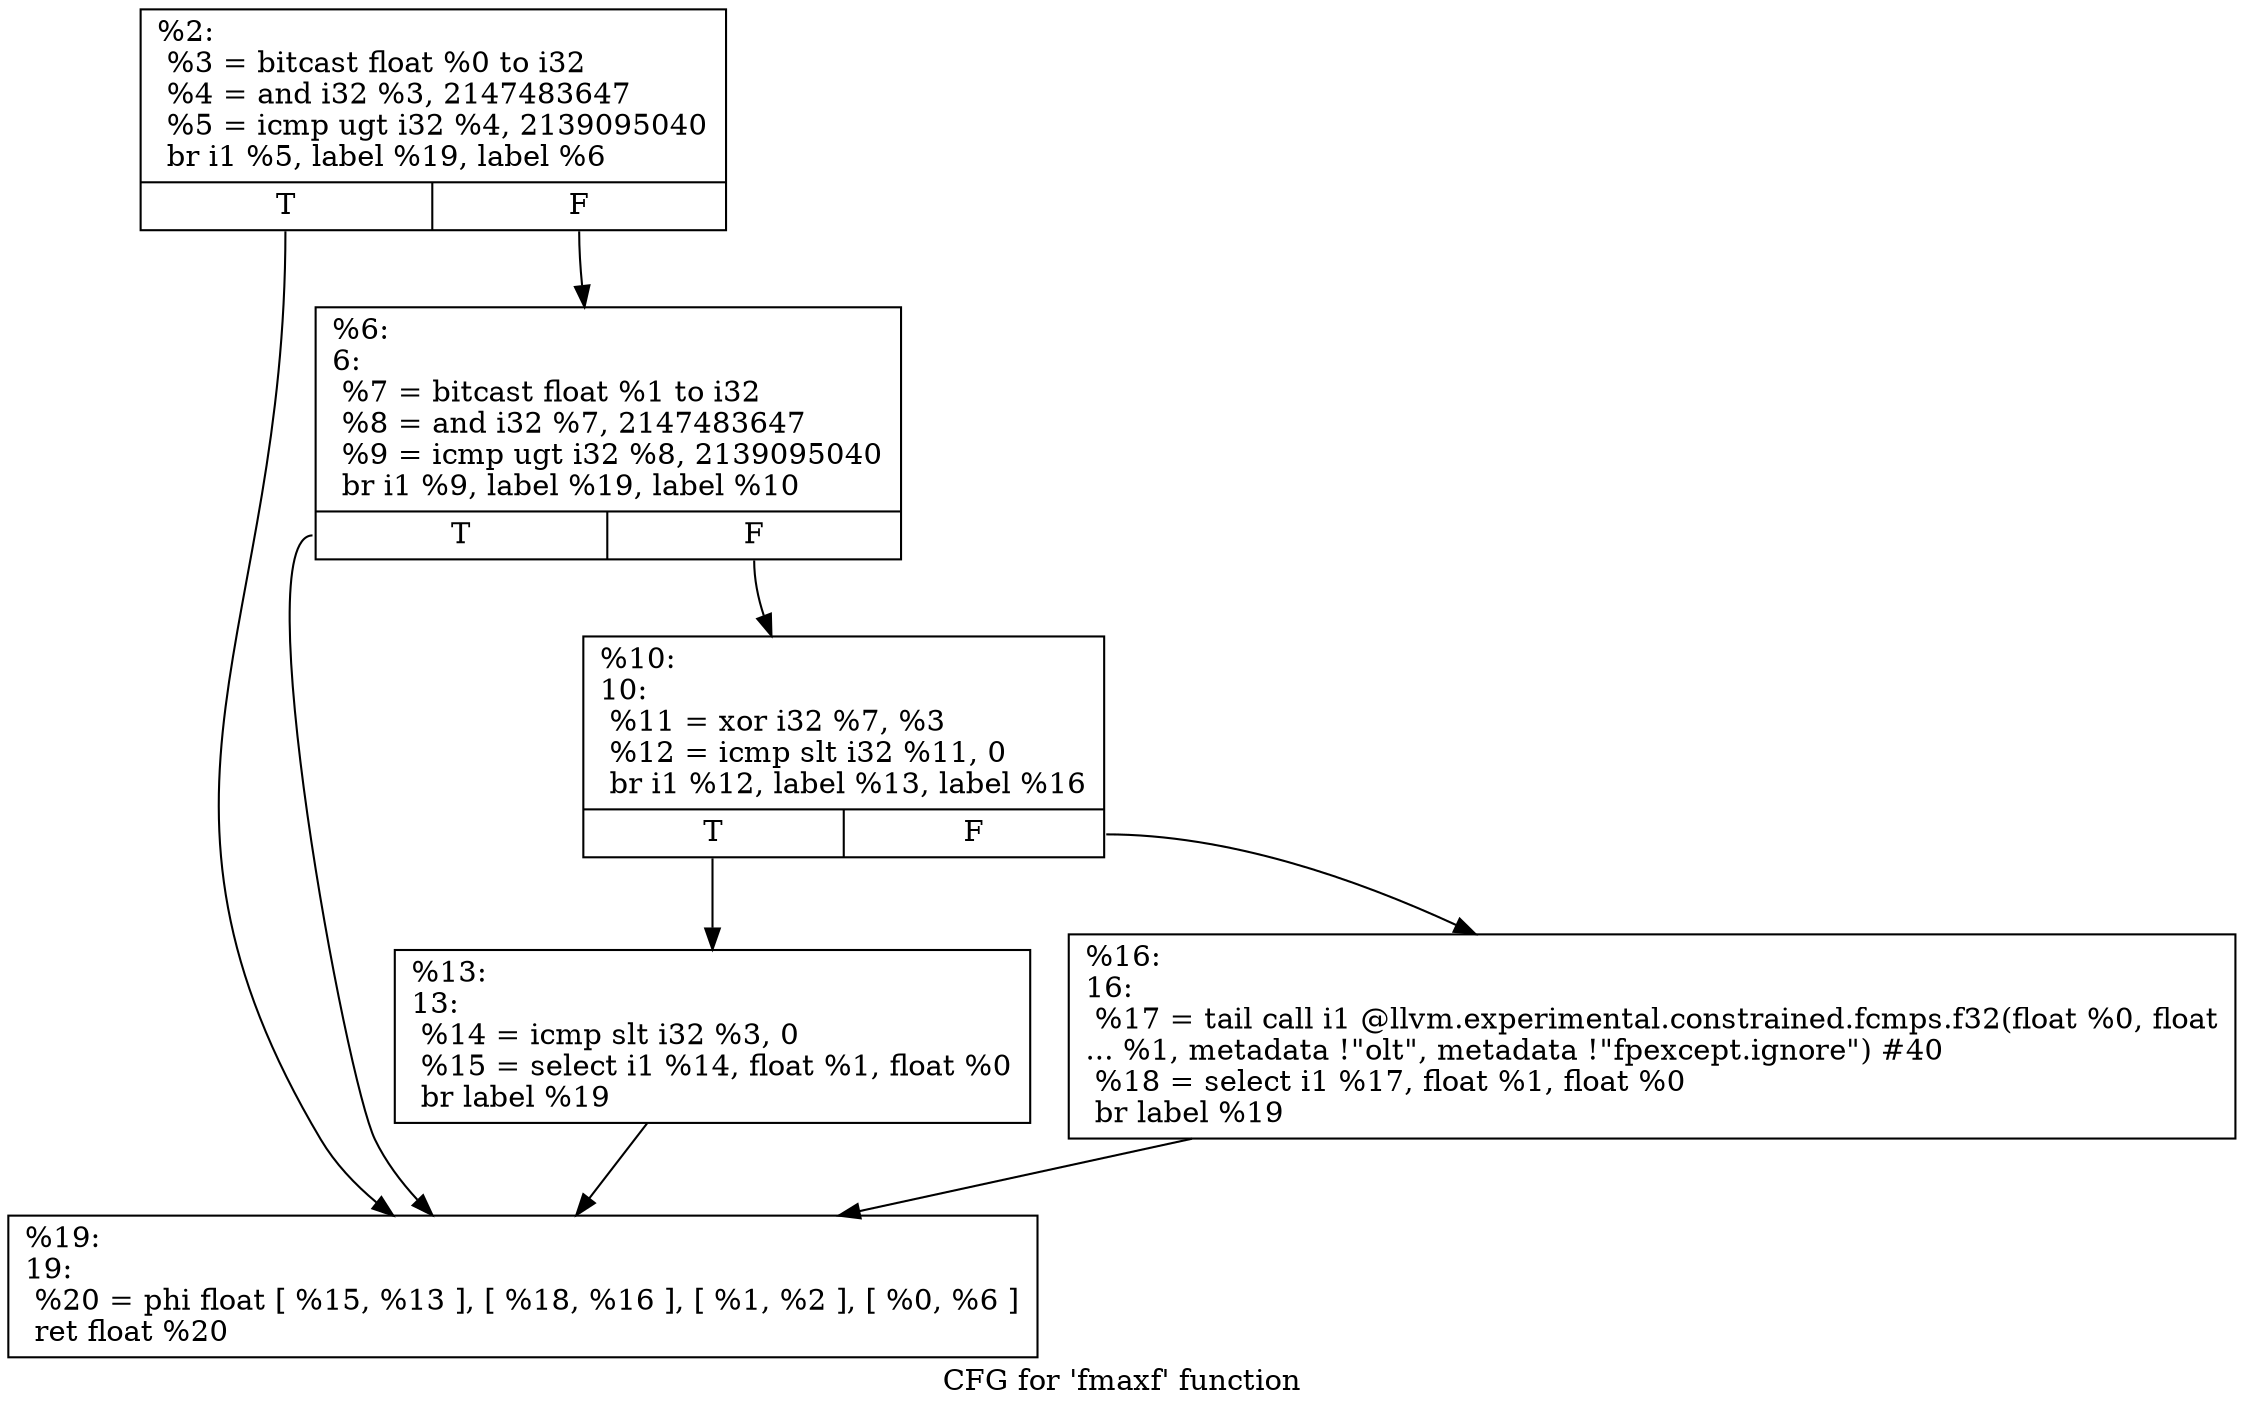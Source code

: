 digraph "CFG for 'fmaxf' function" {
	label="CFG for 'fmaxf' function";

	Node0x1e7a9d0 [shape=record,label="{%2:\l  %3 = bitcast float %0 to i32\l  %4 = and i32 %3, 2147483647\l  %5 = icmp ugt i32 %4, 2139095040\l  br i1 %5, label %19, label %6\l|{<s0>T|<s1>F}}"];
	Node0x1e7a9d0:s0 -> Node0x1e7abc0;
	Node0x1e7a9d0:s1 -> Node0x1e7aa80;
	Node0x1e7aa80 [shape=record,label="{%6:\l6:                                                \l  %7 = bitcast float %1 to i32\l  %8 = and i32 %7, 2147483647\l  %9 = icmp ugt i32 %8, 2139095040\l  br i1 %9, label %19, label %10\l|{<s0>T|<s1>F}}"];
	Node0x1e7aa80:s0 -> Node0x1e7abc0;
	Node0x1e7aa80:s1 -> Node0x1e7aad0;
	Node0x1e7aad0 [shape=record,label="{%10:\l10:                                               \l  %11 = xor i32 %7, %3\l  %12 = icmp slt i32 %11, 0\l  br i1 %12, label %13, label %16\l|{<s0>T|<s1>F}}"];
	Node0x1e7aad0:s0 -> Node0x1e7ab20;
	Node0x1e7aad0:s1 -> Node0x1e7ab70;
	Node0x1e7ab20 [shape=record,label="{%13:\l13:                                               \l  %14 = icmp slt i32 %3, 0\l  %15 = select i1 %14, float %1, float %0\l  br label %19\l}"];
	Node0x1e7ab20 -> Node0x1e7abc0;
	Node0x1e7ab70 [shape=record,label="{%16:\l16:                                               \l  %17 = tail call i1 @llvm.experimental.constrained.fcmps.f32(float %0, float\l... %1, metadata !\"olt\", metadata !\"fpexcept.ignore\") #40\l  %18 = select i1 %17, float %1, float %0\l  br label %19\l}"];
	Node0x1e7ab70 -> Node0x1e7abc0;
	Node0x1e7abc0 [shape=record,label="{%19:\l19:                                               \l  %20 = phi float [ %15, %13 ], [ %18, %16 ], [ %1, %2 ], [ %0, %6 ]\l  ret float %20\l}"];
}
